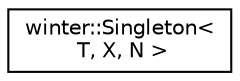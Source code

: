 digraph "类继承关系图"
{
 // LATEX_PDF_SIZE
  edge [fontname="Helvetica",fontsize="10",labelfontname="Helvetica",labelfontsize="10"];
  node [fontname="Helvetica",fontsize="10",shape=record];
  rankdir="LR";
  Node0 [label="winter::Singleton\<\l T, X, N \>",height=0.2,width=0.4,color="black", fillcolor="white", style="filled",URL="$classwinter_1_1Singleton.html",tooltip="单例模式封装类"];
}
